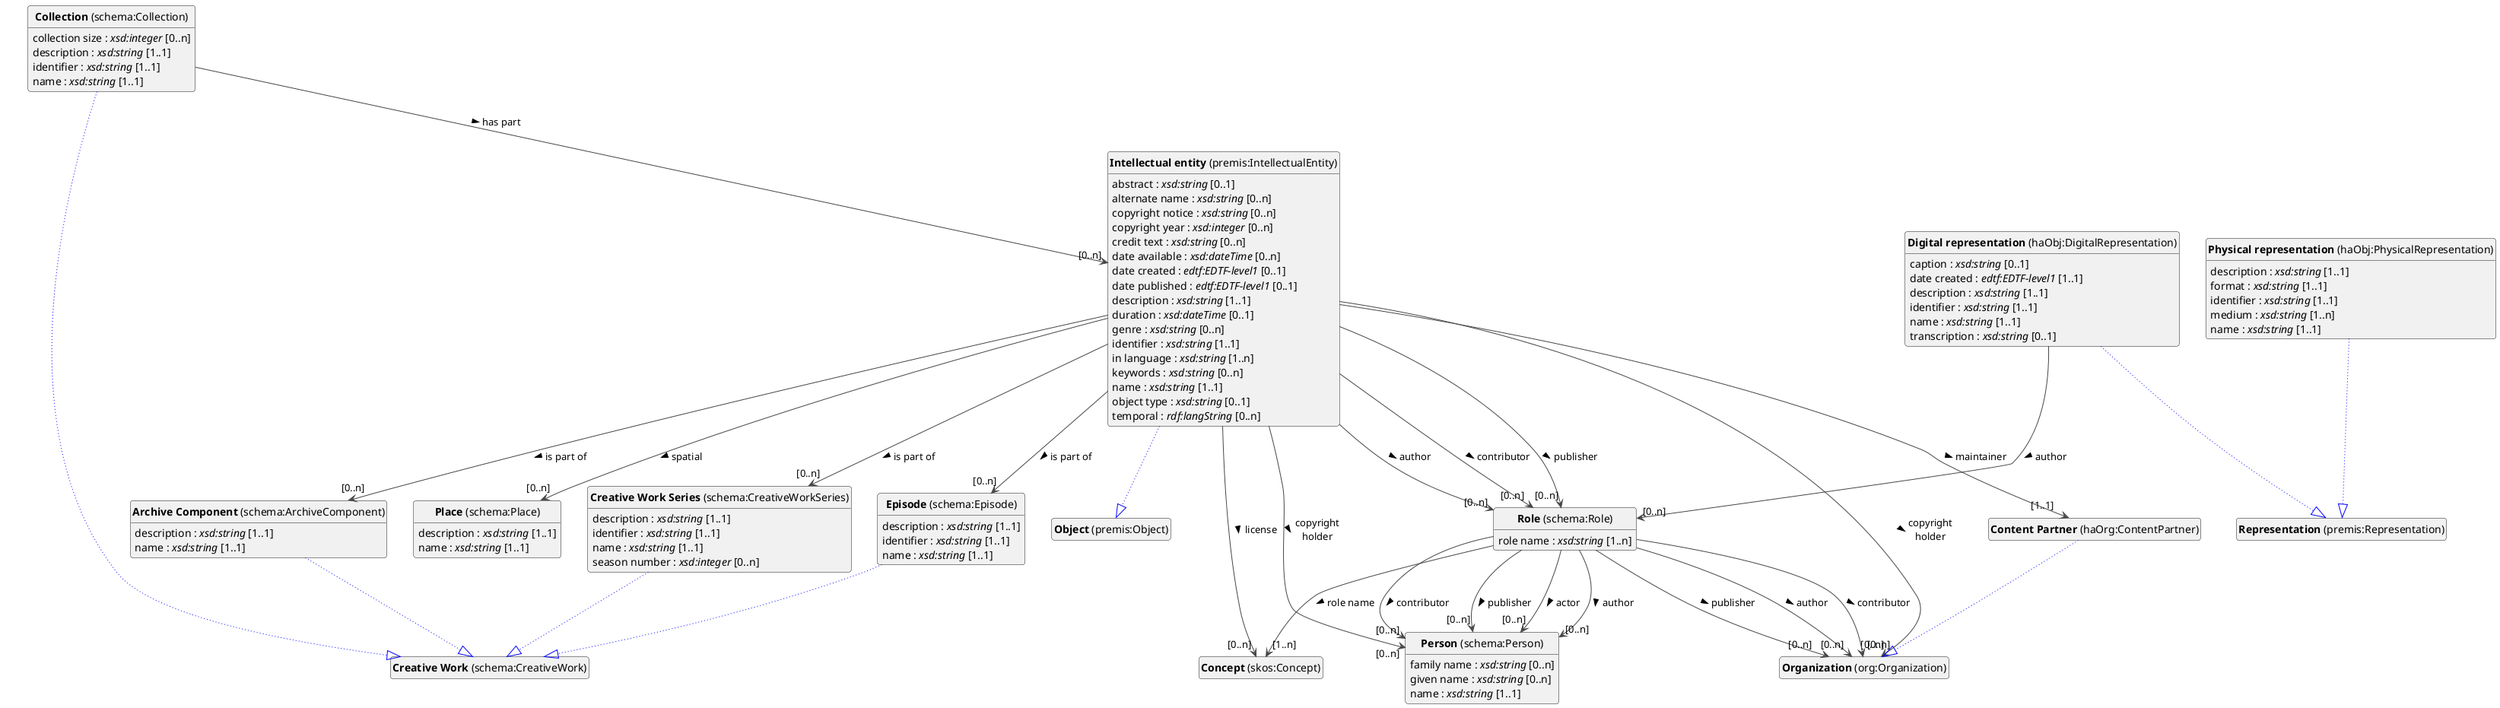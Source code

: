 @startuml
!theme vibrant
skinparam classFontSize 14
!define LIGHTORANGE
skinparam componentStyle uml2
skinparam wrapMessageWidth 100
' skinparam ArrowColor #Maroon
' Remove shadows
skinparam shadowing false
'skinparam linetype polyline
skinparam ArrowMessageAlignment left


class "<b>Intellectual entity</b> (premis:IntellectualEntity)" as premis_IntellectualEntity [[#premis%3AIntellectualEntity]]
class "<b>Object</b> (premis:Object)" as premis_Object [[#premis%3AObject]]
class "<b>Physical representation</b> (haObj:PhysicalRepresentation)" as haObj_PhysicalRepresentation [[#haObj%3APhysicalRepresentation]]
class "<b>Representation</b> (premis:Representation)" as premis_Representation [[#premis%3ARepresentation]]
class "<b>Digital representation</b> (haObj:DigitalRepresentation)" as haObj_DigitalRepresentation [[#haObj%3ADigitalRepresentation]]
class "<b>Representation</b> (premis:Representation)" as premis_Representation [[#premis%3ARepresentation]]
class "<b>Creative Work Series</b> (schema:CreativeWorkSeries)" as schema_CreativeWorkSeries [[#schema%3ACreativeWorkSeries]]
class "<b>Creative Work</b> (schema:CreativeWork)" as schema_CreativeWork [[#schema%3ACreativeWork]]
class "<b>Episode</b> (schema:Episode)" as schema_Episode [[#schema%3AEpisode]]
class "<b>Creative Work</b> (schema:CreativeWork)" as schema_CreativeWork [[#schema%3ACreativeWork]]
class "<b>Place</b> (schema:Place)" as schema_Place [[#schema%3APlace]]
class "<b>Archive Component</b> (schema:ArchiveComponent)" as schema_ArchiveComponent [[#schema%3AArchiveComponent]]
class "<b>Creative Work</b> (schema:CreativeWork)" as schema_CreativeWork [[#schema%3ACreativeWork]]
class "<b>Role</b> (schema:Role)" as schema_Role [[#schema%3ARole]]
class "<b>Person</b> (schema:Person)" as schema_Person [[#schema%3APerson]]
class "<b>Collection</b> (schema:Collection)" as schema_Collection [[#schema%3ACollection]]
class "<b>Creative Work</b> (schema:CreativeWork)" as schema_CreativeWork [[#schema%3ACreativeWork]]
class "<b>Concept</b> (skos:Concept)" as skos_Concept [[#skos%3AConcept]]
class "<b>Content Partner</b> (haOrg:ContentPartner)" as haOrg_ContentPartner [[#haOrg%3AContentPartner]]
class "<b>Organization</b> (org:Organization)" as org_Organization [[#org%3AOrganization]]
class "<b>Organization</b> (org:Organization)" as org_Organization [[#org%3AOrganization]]

premis_IntellectualEntity --|> premis_Object #blue;line.dotted;text:blue


premis_IntellectualEntity : abstract : <i>xsd:string</i> [0..1]

premis_IntellectualEntity : alternate name : <i>xsd:string</i> [0..n]


premis_IntellectualEntity --> "[0..n]" schema_Role : author >

premis_IntellectualEntity --> "[0..n]" schema_Role : contributor >

premis_IntellectualEntity --> "[0..n]" schema_Person : copyright holder >
premis_IntellectualEntity --> "[0..n]" org_Organization : copyright holder >
premis_IntellectualEntity : copyright notice : <i>xsd:string</i> [0..n]

premis_IntellectualEntity : copyright year : <i>xsd:integer</i> [0..n]

premis_IntellectualEntity : credit text : <i>xsd:string</i> [0..n]

premis_IntellectualEntity : date available : <i>xsd:dateTime</i> [0..n]

premis_IntellectualEntity : date created : <i>edtf:EDTF-level1</i> [0..1]

premis_IntellectualEntity : date published : <i>edtf:EDTF-level1</i> [0..1]

premis_IntellectualEntity : description : <i>xsd:string</i> [1..1]

premis_IntellectualEntity : duration : <i>xsd:dateTime</i> [0..1]

premis_IntellectualEntity : genre : <i>xsd:string</i> [0..n]

premis_IntellectualEntity : identifier : <i>xsd:string</i> [1..1]

premis_IntellectualEntity : in language : <i>xsd:string</i> [1..n]


premis_IntellectualEntity --> "[0..n]" schema_ArchiveComponent : is part of >
premis_IntellectualEntity --> "[0..n]" schema_CreativeWorkSeries : is part of >
premis_IntellectualEntity --> "[0..n]" schema_Episode : is part of >
premis_IntellectualEntity : keywords : <i>xsd:string</i> [0..n]


premis_IntellectualEntity --> "[0..n]" skos_Concept : license >

premis_IntellectualEntity --> "[1..1]" haOrg_ContentPartner : maintainer >
premis_IntellectualEntity : name : <i>xsd:string</i> [1..1]

premis_IntellectualEntity : object type : <i>xsd:string</i> [0..1]


premis_IntellectualEntity --> "[0..n]" schema_Role : publisher >

premis_IntellectualEntity --> "[0..n]" schema_Place : spatial >
premis_IntellectualEntity : temporal : <i>rdf:langString</i> [0..n]


haObj_PhysicalRepresentation --|> premis_Representation #blue;line.dotted;text:blue

haObj_PhysicalRepresentation : description : <i>xsd:string</i> [1..1]

haObj_PhysicalRepresentation : format : <i>xsd:string</i> [1..1]

haObj_PhysicalRepresentation : identifier : <i>xsd:string</i> [1..1]

haObj_PhysicalRepresentation : medium : <i>xsd:string</i> [1..n]

haObj_PhysicalRepresentation : name : <i>xsd:string</i> [1..1]


haObj_DigitalRepresentation --|> premis_Representation #blue;line.dotted;text:blue


haObj_DigitalRepresentation --> "[0..n]" schema_Role : author >
haObj_DigitalRepresentation : caption : <i>xsd:string</i> [0..1]

haObj_DigitalRepresentation : date created : <i>edtf:EDTF-level1</i> [1..1]

haObj_DigitalRepresentation : description : <i>xsd:string</i> [1..1]

haObj_DigitalRepresentation : identifier : <i>xsd:string</i> [1..1]

haObj_DigitalRepresentation : name : <i>xsd:string</i> [1..1]

haObj_DigitalRepresentation : transcription : <i>xsd:string</i> [0..1]


schema_CreativeWorkSeries --|> schema_CreativeWork #blue;line.dotted;text:blue

schema_CreativeWorkSeries : description : <i>xsd:string</i> [1..1]

schema_CreativeWorkSeries : identifier : <i>xsd:string</i> [1..1]

schema_CreativeWorkSeries : name : <i>xsd:string</i> [1..1]

schema_CreativeWorkSeries : season number : <i>xsd:integer</i> [0..n]


schema_Episode --|> schema_CreativeWork #blue;line.dotted;text:blue

schema_Episode : description : <i>xsd:string</i> [1..1]

schema_Episode : identifier : <i>xsd:string</i> [1..1]

schema_Episode : name : <i>xsd:string</i> [1..1]



schema_Place : description : <i>xsd:string</i> [1..1]

schema_Place : name : <i>xsd:string</i> [1..1]


schema_ArchiveComponent --|> schema_CreativeWork #blue;line.dotted;text:blue

schema_ArchiveComponent : description : <i>xsd:string</i> [1..1]

schema_ArchiveComponent : name : <i>xsd:string</i> [1..1]




schema_Role --> "[0..n]" schema_Person : actor >

schema_Role --> "[0..n]" schema_Person : author >
schema_Role --> "[0..n]" org_Organization : author >

schema_Role --> "[0..n]" schema_Person : contributor >
schema_Role --> "[0..n]" org_Organization : contributor >

schema_Role --> "[0..n]" schema_Person : publisher >
schema_Role --> "[0..n]" org_Organization : publisher >
schema_Role : role name : <i>xsd:string</i> [1..n]

schema_Role --> "[1..n]" skos_Concept : role name >


schema_Person : family name : <i>xsd:string</i> [0..n]

schema_Person : given name : <i>xsd:string</i> [0..n]

schema_Person : name : <i>xsd:string</i> [1..1]


schema_Collection --|> schema_CreativeWork #blue;line.dotted;text:blue

schema_Collection : collection size : <i>xsd:integer</i> [0..n]

schema_Collection : description : <i>xsd:string</i> [1..1]


schema_Collection --> "[0..n]" premis_IntellectualEntity : has part >
schema_Collection : identifier : <i>xsd:string</i> [1..1]

schema_Collection : name : <i>xsd:string</i> [1..1]




haOrg_ContentPartner --|> org_Organization #blue;line.dotted;text:blue





hide circle
hide methods
hide empty members
@enduml


